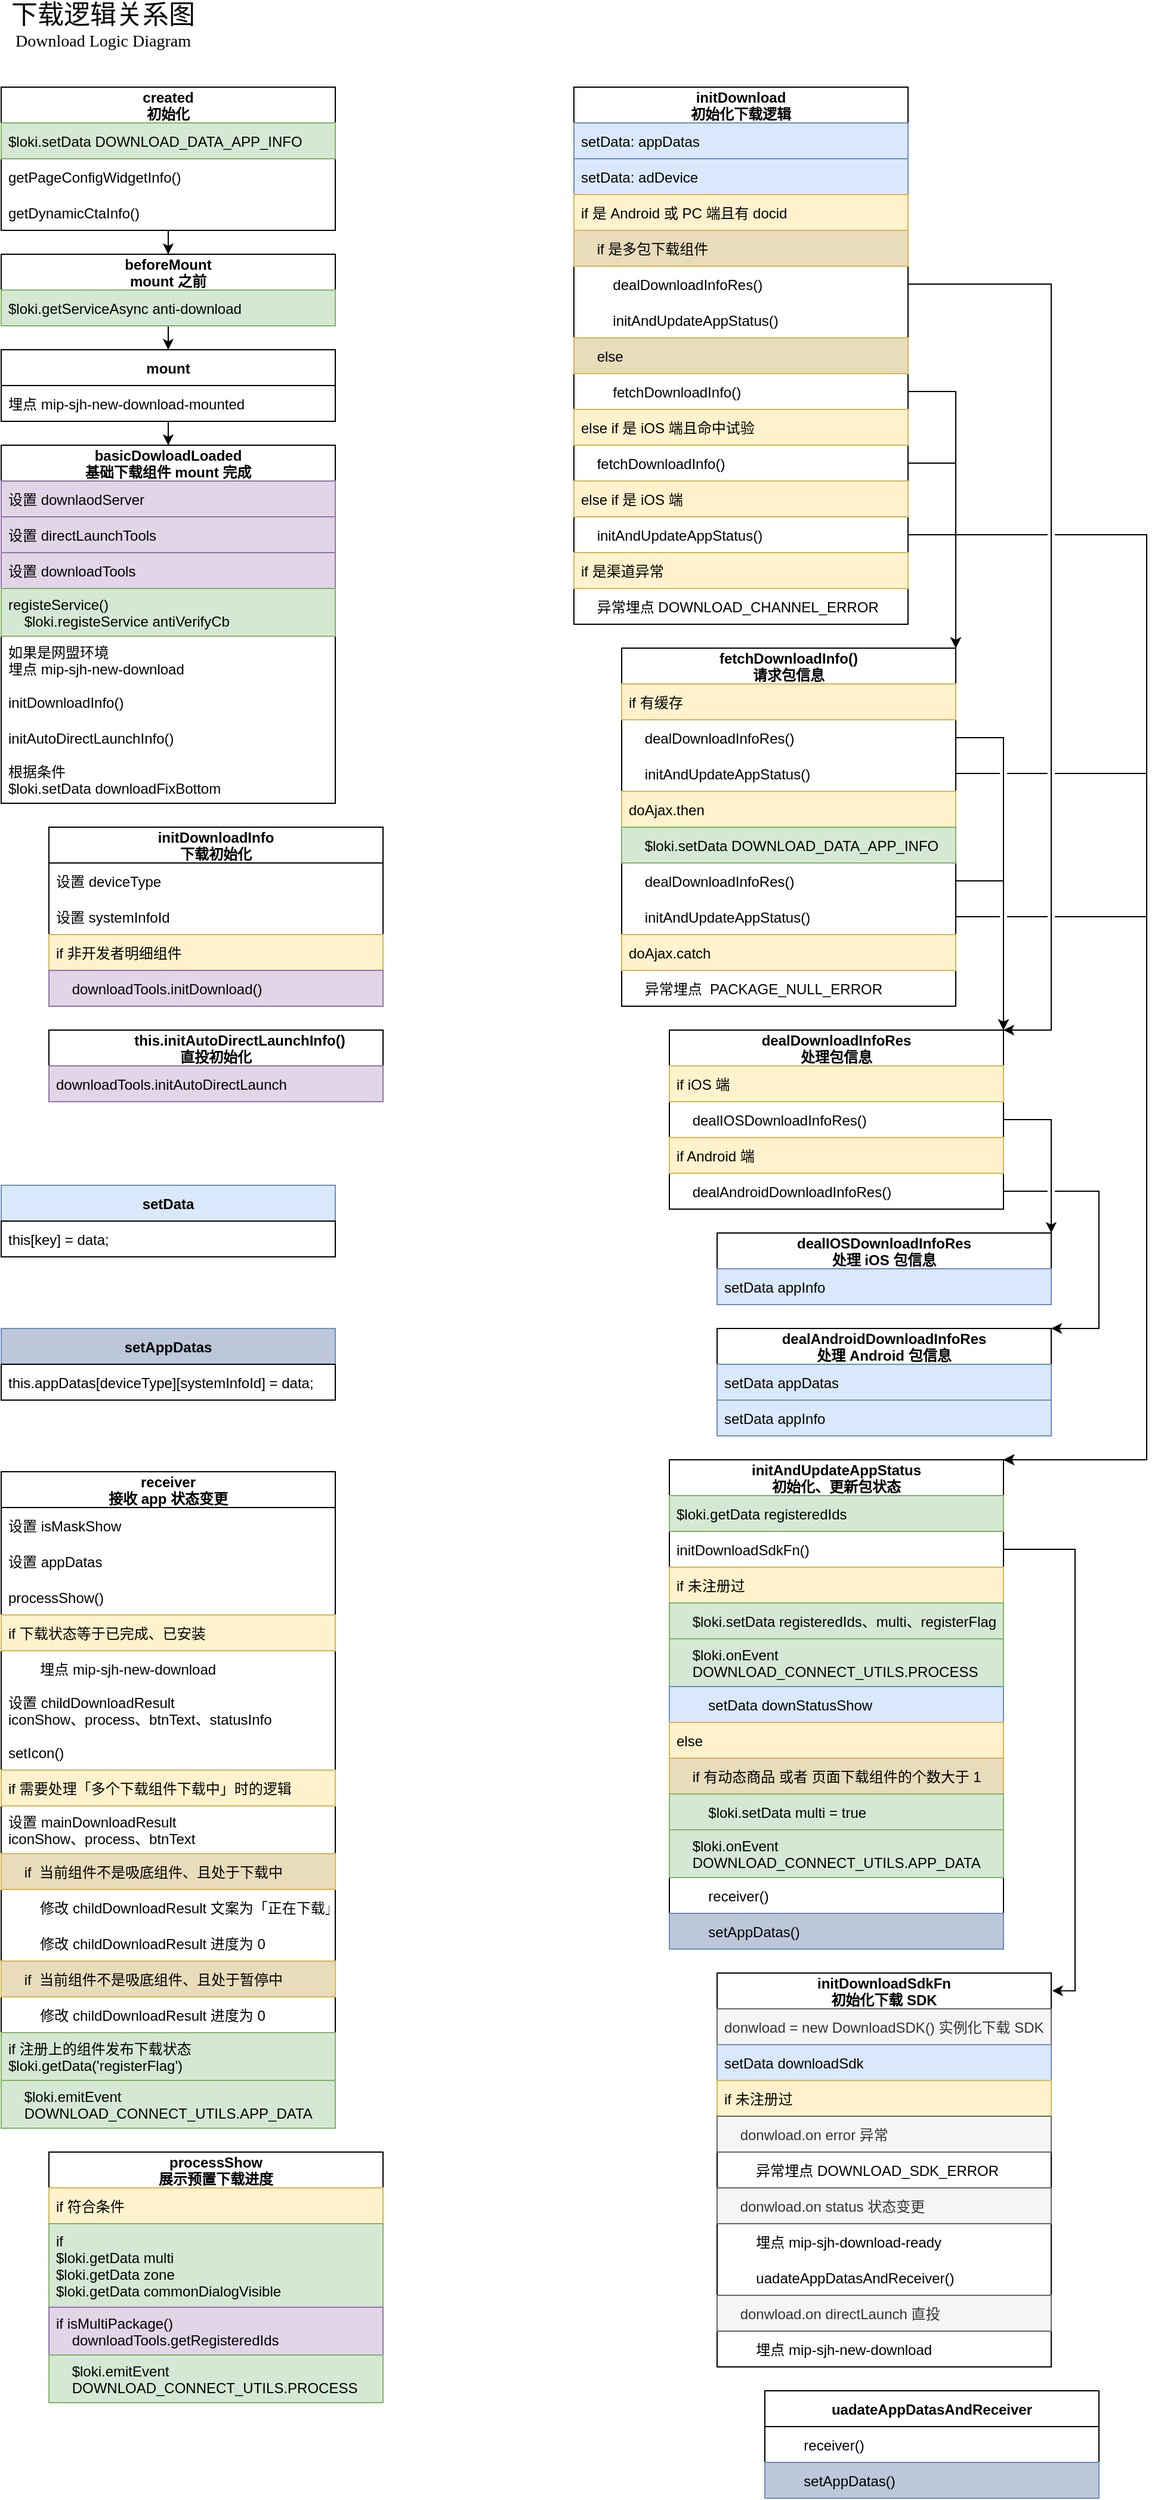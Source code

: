 <mxfile version="16.2.2" type="github">
  <diagram id="3Y0k3PHw66sQwWoMijhV" name="Page-1">
    <mxGraphModel dx="1969" dy="1147" grid="1" gridSize="10" guides="1" tooltips="1" connect="1" arrows="1" fold="1" page="1" pageScale="1" pageWidth="1654" pageHeight="2336" background="#ffffff" math="0" shadow="0">
      <root>
        <mxCell id="0" />
        <mxCell id="1" parent="0" />
        <mxCell id="_I2nfff96B0rnVyIfxpO-252" style="edgeStyle=orthogonalEdgeStyle;rounded=0;jumpStyle=gap;orthogonalLoop=1;jettySize=auto;html=1;entryX=0.5;entryY=0;entryDx=0;entryDy=0;" edge="1" parent="1" source="_I2nfff96B0rnVyIfxpO-58" target="_I2nfff96B0rnVyIfxpO-62">
          <mxGeometry relative="1" as="geometry" />
        </mxCell>
        <mxCell id="_I2nfff96B0rnVyIfxpO-58" value="created&#xa;初始化" style="swimlane;fontStyle=1;childLayout=stackLayout;horizontal=1;startSize=30;horizontalStack=0;resizeParent=1;resizeParentMax=0;resizeLast=0;collapsible=1;marginBottom=0;rounded=0;" vertex="1" parent="1">
          <mxGeometry x="80" y="80" width="280" height="120" as="geometry">
            <mxRectangle x="280" y="130" width="50" height="30" as="alternateBounds" />
          </mxGeometry>
        </mxCell>
        <mxCell id="_I2nfff96B0rnVyIfxpO-59" value="$loki.setData DOWNLOAD_DATA_APP_INFO" style="text;strokeColor=#82b366;fillColor=#d5e8d4;align=left;verticalAlign=middle;spacingLeft=4;spacingRight=4;overflow=hidden;points=[[0,0.5],[1,0.5]];portConstraint=eastwest;rotatable=0;rounded=0;" vertex="1" parent="_I2nfff96B0rnVyIfxpO-58">
          <mxGeometry y="30" width="280" height="30" as="geometry" />
        </mxCell>
        <mxCell id="_I2nfff96B0rnVyIfxpO-60" value="getPageConfigWidgetInfo()" style="text;align=left;verticalAlign=middle;spacingLeft=4;spacingRight=4;overflow=hidden;points=[[0,0.5],[1,0.5]];portConstraint=eastwest;rotatable=0;strokeColor=none;rounded=0;" vertex="1" parent="_I2nfff96B0rnVyIfxpO-58">
          <mxGeometry y="60" width="280" height="30" as="geometry" />
        </mxCell>
        <mxCell id="_I2nfff96B0rnVyIfxpO-61" value="getDynamicCtaInfo()" style="text;align=left;verticalAlign=middle;spacingLeft=4;spacingRight=4;overflow=hidden;points=[[0,0.5],[1,0.5]];portConstraint=eastwest;rotatable=0;strokeColor=none;rounded=0;" vertex="1" parent="_I2nfff96B0rnVyIfxpO-58">
          <mxGeometry y="90" width="280" height="30" as="geometry" />
        </mxCell>
        <mxCell id="_I2nfff96B0rnVyIfxpO-253" value="" style="edgeStyle=orthogonalEdgeStyle;rounded=0;jumpStyle=gap;orthogonalLoop=1;jettySize=auto;html=1;entryX=0.5;entryY=0;entryDx=0;entryDy=0;" edge="1" parent="1" source="_I2nfff96B0rnVyIfxpO-62" target="_I2nfff96B0rnVyIfxpO-67">
          <mxGeometry relative="1" as="geometry" />
        </mxCell>
        <mxCell id="_I2nfff96B0rnVyIfxpO-62" value="beforeMount&#xa;mount 之前" style="swimlane;fontStyle=1;childLayout=stackLayout;horizontal=1;startSize=30;horizontalStack=0;resizeParent=1;resizeParentMax=0;resizeLast=0;collapsible=1;marginBottom=0;rounded=0;" vertex="1" parent="1">
          <mxGeometry x="80" y="220" width="280" height="60" as="geometry">
            <mxRectangle x="280" y="130" width="50" height="30" as="alternateBounds" />
          </mxGeometry>
        </mxCell>
        <mxCell id="_I2nfff96B0rnVyIfxpO-63" value="$loki.getServiceAsync anti-download" style="text;strokeColor=#82b366;fillColor=#d5e8d4;align=left;verticalAlign=middle;spacingLeft=4;spacingRight=4;overflow=hidden;points=[[0,0.5],[1,0.5]];portConstraint=eastwest;rotatable=0;rounded=0;" vertex="1" parent="_I2nfff96B0rnVyIfxpO-62">
          <mxGeometry y="30" width="280" height="30" as="geometry" />
        </mxCell>
        <mxCell id="_I2nfff96B0rnVyIfxpO-254" value="" style="edgeStyle=orthogonalEdgeStyle;rounded=0;jumpStyle=gap;orthogonalLoop=1;jettySize=auto;html=1;entryX=0.5;entryY=0;entryDx=0;entryDy=0;" edge="1" parent="1" source="_I2nfff96B0rnVyIfxpO-67" target="_I2nfff96B0rnVyIfxpO-71">
          <mxGeometry relative="1" as="geometry" />
        </mxCell>
        <mxCell id="_I2nfff96B0rnVyIfxpO-67" value="mount" style="swimlane;fontStyle=1;childLayout=stackLayout;horizontal=1;startSize=30;horizontalStack=0;resizeParent=1;resizeParentMax=0;resizeLast=0;collapsible=1;marginBottom=0;rounded=0;" vertex="1" parent="1">
          <mxGeometry x="80" y="300" width="280" height="60" as="geometry">
            <mxRectangle x="280" y="130" width="50" height="30" as="alternateBounds" />
          </mxGeometry>
        </mxCell>
        <mxCell id="_I2nfff96B0rnVyIfxpO-68" value="埋点 mip-sjh-new-download-mounted" style="text;strokeColor=default;fillColor=none;align=left;verticalAlign=middle;spacingLeft=4;spacingRight=4;overflow=hidden;points=[[0,0.5],[1,0.5]];portConstraint=eastwest;rotatable=0;rounded=0;" vertex="1" parent="_I2nfff96B0rnVyIfxpO-67">
          <mxGeometry y="30" width="280" height="30" as="geometry" />
        </mxCell>
        <mxCell id="_I2nfff96B0rnVyIfxpO-71" value="basicDowloadLoaded&#xa;基础下载组件 mount 完成" style="swimlane;fontStyle=1;childLayout=stackLayout;horizontal=1;startSize=30;horizontalStack=0;resizeParent=1;resizeParentMax=0;resizeLast=0;collapsible=1;marginBottom=0;rounded=0;" vertex="1" parent="1">
          <mxGeometry x="80" y="380" width="280" height="300" as="geometry">
            <mxRectangle x="280" y="130" width="50" height="30" as="alternateBounds" />
          </mxGeometry>
        </mxCell>
        <mxCell id="_I2nfff96B0rnVyIfxpO-72" value="设置 downlaodServer" style="text;strokeColor=#9673a6;fillColor=#e1d5e7;align=left;verticalAlign=middle;spacingLeft=4;spacingRight=4;overflow=hidden;points=[[0,0.5],[1,0.5]];portConstraint=eastwest;rotatable=0;rounded=0;" vertex="1" parent="_I2nfff96B0rnVyIfxpO-71">
          <mxGeometry y="30" width="280" height="30" as="geometry" />
        </mxCell>
        <mxCell id="_I2nfff96B0rnVyIfxpO-73" value="设置 directLaunchTools" style="text;align=left;verticalAlign=middle;spacingLeft=4;spacingRight=4;overflow=hidden;points=[[0,0.5],[1,0.5]];portConstraint=eastwest;rotatable=0;strokeColor=#9673a6;fillColor=#e1d5e7;rounded=0;" vertex="1" parent="_I2nfff96B0rnVyIfxpO-71">
          <mxGeometry y="60" width="280" height="30" as="geometry" />
        </mxCell>
        <mxCell id="_I2nfff96B0rnVyIfxpO-74" value="设置 downloadTools" style="text;align=left;verticalAlign=middle;spacingLeft=4;spacingRight=4;overflow=hidden;points=[[0,0.5],[1,0.5]];portConstraint=eastwest;rotatable=0;strokeColor=#9673a6;fillColor=#e1d5e7;rounded=0;" vertex="1" parent="_I2nfff96B0rnVyIfxpO-71">
          <mxGeometry y="90" width="280" height="30" as="geometry" />
        </mxCell>
        <mxCell id="_I2nfff96B0rnVyIfxpO-76" value="registeService()&#xa;    $loki.registeService antiVerifyCb" style="text;align=left;verticalAlign=middle;spacingLeft=4;spacingRight=4;overflow=hidden;points=[[0,0.5],[1,0.5]];portConstraint=eastwest;rotatable=0;strokeColor=#82b366;fillColor=#d5e8d4;rounded=0;" vertex="1" parent="_I2nfff96B0rnVyIfxpO-71">
          <mxGeometry y="120" width="280" height="40" as="geometry" />
        </mxCell>
        <mxCell id="_I2nfff96B0rnVyIfxpO-77" value="如果是网盟环境&#xa;埋点 mip-sjh-new-download" style="text;align=left;verticalAlign=middle;spacingLeft=4;spacingRight=4;overflow=hidden;points=[[0,0.5],[1,0.5]];portConstraint=eastwest;rotatable=0;strokeColor=none;rounded=0;" vertex="1" parent="_I2nfff96B0rnVyIfxpO-71">
          <mxGeometry y="160" width="280" height="40" as="geometry" />
        </mxCell>
        <mxCell id="_I2nfff96B0rnVyIfxpO-78" value="initDownloadInfo()" style="text;align=left;verticalAlign=middle;spacingLeft=4;spacingRight=4;overflow=hidden;points=[[0,0.5],[1,0.5]];portConstraint=eastwest;rotatable=0;strokeColor=none;rounded=0;" vertex="1" parent="_I2nfff96B0rnVyIfxpO-71">
          <mxGeometry y="200" width="280" height="30" as="geometry" />
        </mxCell>
        <mxCell id="_I2nfff96B0rnVyIfxpO-79" value="initAutoDirectLaunchInfo()" style="text;align=left;verticalAlign=middle;spacingLeft=4;spacingRight=4;overflow=hidden;points=[[0,0.5],[1,0.5]];portConstraint=eastwest;rotatable=0;strokeColor=none;rounded=0;" vertex="1" parent="_I2nfff96B0rnVyIfxpO-71">
          <mxGeometry y="230" width="280" height="30" as="geometry" />
        </mxCell>
        <mxCell id="_I2nfff96B0rnVyIfxpO-80" value="根据条件&#xa;$loki.setData downloadFixBottom" style="text;align=left;verticalAlign=middle;spacingLeft=4;spacingRight=4;overflow=hidden;points=[[0,0.5],[1,0.5]];portConstraint=eastwest;rotatable=0;strokeColor=none;rounded=0;" vertex="1" parent="_I2nfff96B0rnVyIfxpO-71">
          <mxGeometry y="260" width="280" height="40" as="geometry" />
        </mxCell>
        <mxCell id="_I2nfff96B0rnVyIfxpO-82" value="initDownloadInfo&#xa;下载初始化" style="swimlane;fontStyle=1;childLayout=stackLayout;horizontal=1;startSize=30;horizontalStack=0;resizeParent=1;resizeParentMax=0;resizeLast=0;collapsible=1;marginBottom=0;rounded=0;" vertex="1" parent="1">
          <mxGeometry x="120" y="700" width="280" height="150" as="geometry">
            <mxRectangle x="280" y="130" width="50" height="30" as="alternateBounds" />
          </mxGeometry>
        </mxCell>
        <mxCell id="_I2nfff96B0rnVyIfxpO-83" value="设置 deviceType" style="text;strokeColor=none;fillColor=none;align=left;verticalAlign=middle;spacingLeft=4;spacingRight=4;overflow=hidden;points=[[0,0.5],[1,0.5]];portConstraint=eastwest;rotatable=0;rounded=0;" vertex="1" parent="_I2nfff96B0rnVyIfxpO-82">
          <mxGeometry y="30" width="280" height="30" as="geometry" />
        </mxCell>
        <mxCell id="_I2nfff96B0rnVyIfxpO-84" value="设置 systemInfoId" style="text;align=left;verticalAlign=middle;spacingLeft=4;spacingRight=4;overflow=hidden;points=[[0,0.5],[1,0.5]];portConstraint=eastwest;rotatable=0;strokeColor=none;rounded=0;" vertex="1" parent="_I2nfff96B0rnVyIfxpO-82">
          <mxGeometry y="60" width="280" height="30" as="geometry" />
        </mxCell>
        <mxCell id="_I2nfff96B0rnVyIfxpO-233" value="if 非开发者明细组件" style="text;align=left;verticalAlign=middle;spacingLeft=4;spacingRight=4;overflow=hidden;points=[[0,0.5],[1,0.5]];portConstraint=eastwest;rotatable=0;glass=0;rounded=0;strokeColor=#d6b656;fillColor=#fff2cc;" vertex="1" parent="_I2nfff96B0rnVyIfxpO-82">
          <mxGeometry y="90" width="280" height="30" as="geometry" />
        </mxCell>
        <mxCell id="_I2nfff96B0rnVyIfxpO-85" value="    downloadTools.initDownload()" style="text;align=left;verticalAlign=middle;spacingLeft=4;spacingRight=4;overflow=hidden;points=[[0,0.5],[1,0.5]];portConstraint=eastwest;rotatable=0;strokeColor=#9673a6;fillColor=#e1d5e7;rounded=0;" vertex="1" parent="_I2nfff96B0rnVyIfxpO-82">
          <mxGeometry y="120" width="280" height="30" as="geometry" />
        </mxCell>
        <mxCell id="_I2nfff96B0rnVyIfxpO-91" value="initDownload&#xa;初始化下载逻辑" style="swimlane;fontStyle=1;childLayout=stackLayout;horizontal=1;startSize=30;horizontalStack=0;resizeParent=1;resizeParentMax=0;resizeLast=0;collapsible=1;marginBottom=0;rounded=0;" vertex="1" parent="1">
          <mxGeometry x="560" y="80" width="280" height="450" as="geometry">
            <mxRectangle x="280" y="130" width="50" height="30" as="alternateBounds" />
          </mxGeometry>
        </mxCell>
        <mxCell id="_I2nfff96B0rnVyIfxpO-92" value="setData: appDatas" style="text;strokeColor=#6c8ebf;fillColor=#dae8fc;align=left;verticalAlign=middle;spacingLeft=4;spacingRight=4;overflow=hidden;points=[[0,0.5],[1,0.5]];portConstraint=eastwest;rotatable=0;rounded=0;" vertex="1" parent="_I2nfff96B0rnVyIfxpO-91">
          <mxGeometry y="30" width="280" height="30" as="geometry" />
        </mxCell>
        <mxCell id="_I2nfff96B0rnVyIfxpO-109" value="setData: adDevice" style="text;strokeColor=#6c8ebf;fillColor=#dae8fc;align=left;verticalAlign=middle;spacingLeft=4;spacingRight=4;overflow=hidden;points=[[0,0.5],[1,0.5]];portConstraint=eastwest;rotatable=0;rounded=0;" vertex="1" parent="_I2nfff96B0rnVyIfxpO-91">
          <mxGeometry y="60" width="280" height="30" as="geometry" />
        </mxCell>
        <mxCell id="_I2nfff96B0rnVyIfxpO-94" value="if 是 Android 或 PC 端且有 docid" style="text;align=left;verticalAlign=middle;spacingLeft=4;spacingRight=4;overflow=hidden;points=[[0,0.5],[1,0.5]];portConstraint=eastwest;rotatable=0;glass=0;rounded=0;fillColor=#fff2cc;strokeColor=#d6b656;" vertex="1" parent="_I2nfff96B0rnVyIfxpO-91">
          <mxGeometry y="90" width="280" height="30" as="geometry" />
        </mxCell>
        <mxCell id="_I2nfff96B0rnVyIfxpO-111" value="    if 是多包下载组件" style="text;align=left;verticalAlign=middle;spacingLeft=4;spacingRight=4;overflow=hidden;points=[[0,0.5],[1,0.5]];portConstraint=eastwest;rotatable=0;glass=0;rounded=0;fillColor=#E8DCBA;strokeColor=#d6b656;" vertex="1" parent="_I2nfff96B0rnVyIfxpO-91">
          <mxGeometry y="120" width="280" height="30" as="geometry" />
        </mxCell>
        <mxCell id="_I2nfff96B0rnVyIfxpO-113" value="        dealDownloadInfoRes()" style="text;align=left;verticalAlign=middle;spacingLeft=4;spacingRight=4;overflow=hidden;points=[[0,0.5],[1,0.5]];portConstraint=eastwest;rotatable=0;glass=0;rounded=0;" vertex="1" parent="_I2nfff96B0rnVyIfxpO-91">
          <mxGeometry y="150" width="280" height="30" as="geometry" />
        </mxCell>
        <mxCell id="_I2nfff96B0rnVyIfxpO-114" value="        initAndUpdateAppStatus()" style="text;align=left;verticalAlign=middle;spacingLeft=4;spacingRight=4;overflow=hidden;points=[[0,0.5],[1,0.5]];portConstraint=eastwest;rotatable=0;glass=0;rounded=0;" vertex="1" parent="_I2nfff96B0rnVyIfxpO-91">
          <mxGeometry y="180" width="280" height="30" as="geometry" />
        </mxCell>
        <mxCell id="_I2nfff96B0rnVyIfxpO-112" value="    else" style="text;align=left;verticalAlign=middle;spacingLeft=4;spacingRight=4;overflow=hidden;points=[[0,0.5],[1,0.5]];portConstraint=eastwest;rotatable=0;glass=0;rounded=0;fillColor=#E8DCBA;strokeColor=#d6b656;" vertex="1" parent="_I2nfff96B0rnVyIfxpO-91">
          <mxGeometry y="210" width="280" height="30" as="geometry" />
        </mxCell>
        <mxCell id="_I2nfff96B0rnVyIfxpO-115" value="        fetchDownloadInfo()" style="text;align=left;verticalAlign=middle;spacingLeft=4;spacingRight=4;overflow=hidden;points=[[0,0.5],[1,0.5]];portConstraint=eastwest;rotatable=0;glass=0;rounded=0;" vertex="1" parent="_I2nfff96B0rnVyIfxpO-91">
          <mxGeometry y="240" width="280" height="30" as="geometry" />
        </mxCell>
        <mxCell id="_I2nfff96B0rnVyIfxpO-116" value="else if 是 iOS 端且命中试验" style="text;align=left;verticalAlign=middle;spacingLeft=4;spacingRight=4;overflow=hidden;points=[[0,0.5],[1,0.5]];portConstraint=eastwest;rotatable=0;glass=0;rounded=0;fillColor=#fff2cc;strokeColor=#d6b656;" vertex="1" parent="_I2nfff96B0rnVyIfxpO-91">
          <mxGeometry y="270" width="280" height="30" as="geometry" />
        </mxCell>
        <mxCell id="_I2nfff96B0rnVyIfxpO-117" value="    fetchDownloadInfo()" style="text;align=left;verticalAlign=middle;spacingLeft=4;spacingRight=4;overflow=hidden;points=[[0,0.5],[1,0.5]];portConstraint=eastwest;rotatable=0;glass=0;rounded=0;" vertex="1" parent="_I2nfff96B0rnVyIfxpO-91">
          <mxGeometry y="300" width="280" height="30" as="geometry" />
        </mxCell>
        <mxCell id="_I2nfff96B0rnVyIfxpO-118" value="else if 是 iOS 端" style="text;align=left;verticalAlign=middle;spacingLeft=4;spacingRight=4;overflow=hidden;points=[[0,0.5],[1,0.5]];portConstraint=eastwest;rotatable=0;glass=0;rounded=0;fillColor=#fff2cc;strokeColor=#d6b656;" vertex="1" parent="_I2nfff96B0rnVyIfxpO-91">
          <mxGeometry y="330" width="280" height="30" as="geometry" />
        </mxCell>
        <mxCell id="_I2nfff96B0rnVyIfxpO-119" value="    initAndUpdateAppStatus()" style="text;align=left;verticalAlign=middle;spacingLeft=4;spacingRight=4;overflow=hidden;points=[[0,0.5],[1,0.5]];portConstraint=eastwest;rotatable=0;glass=0;rounded=0;" vertex="1" parent="_I2nfff96B0rnVyIfxpO-91">
          <mxGeometry y="360" width="280" height="30" as="geometry" />
        </mxCell>
        <mxCell id="_I2nfff96B0rnVyIfxpO-120" value="if 是渠道异常" style="text;align=left;verticalAlign=middle;spacingLeft=4;spacingRight=4;overflow=hidden;points=[[0,0.5],[1,0.5]];portConstraint=eastwest;rotatable=0;glass=0;rounded=0;fillColor=#fff2cc;strokeColor=#d6b656;" vertex="1" parent="_I2nfff96B0rnVyIfxpO-91">
          <mxGeometry y="390" width="280" height="30" as="geometry" />
        </mxCell>
        <mxCell id="_I2nfff96B0rnVyIfxpO-121" value="    异常埋点 DOWNLOAD_CHANNEL_ERROR" style="text;align=left;verticalAlign=middle;spacingLeft=4;spacingRight=4;overflow=hidden;points=[[0,0.5],[1,0.5]];portConstraint=eastwest;rotatable=0;glass=0;rounded=0;" vertex="1" parent="_I2nfff96B0rnVyIfxpO-91">
          <mxGeometry y="420" width="280" height="30" as="geometry" />
        </mxCell>
        <mxCell id="_I2nfff96B0rnVyIfxpO-107" value="setData" style="swimlane;fontStyle=1;childLayout=stackLayout;horizontal=1;startSize=30;horizontalStack=0;resizeParent=1;resizeParentMax=0;resizeLast=0;collapsible=1;marginBottom=0;fillColor=#dae8fc;strokeColor=#6c8ebf;rounded=0;" vertex="1" parent="1">
          <mxGeometry x="80" y="1000" width="280" height="60" as="geometry">
            <mxRectangle x="280" y="130" width="50" height="30" as="alternateBounds" />
          </mxGeometry>
        </mxCell>
        <mxCell id="_I2nfff96B0rnVyIfxpO-108" value="this[key] = data;" style="text;strokeColor=default;fillColor=none;align=left;verticalAlign=middle;spacingLeft=4;spacingRight=4;overflow=hidden;points=[[0,0.5],[1,0.5]];portConstraint=eastwest;rotatable=0;rounded=0;" vertex="1" parent="_I2nfff96B0rnVyIfxpO-107">
          <mxGeometry y="30" width="280" height="30" as="geometry" />
        </mxCell>
        <mxCell id="_I2nfff96B0rnVyIfxpO-122" value="fetchDownloadInfo()&#xa;请求包信息" style="swimlane;fontStyle=1;childLayout=stackLayout;horizontal=1;startSize=30;horizontalStack=0;resizeParent=1;resizeParentMax=0;resizeLast=0;collapsible=1;marginBottom=0;rounded=0;" vertex="1" parent="1">
          <mxGeometry x="600" y="550" width="280" height="300" as="geometry">
            <mxRectangle x="280" y="130" width="50" height="30" as="alternateBounds" />
          </mxGeometry>
        </mxCell>
        <mxCell id="_I2nfff96B0rnVyIfxpO-126" value="if 有缓存" style="text;align=left;verticalAlign=middle;spacingLeft=4;spacingRight=4;overflow=hidden;points=[[0,0.5],[1,0.5]];portConstraint=eastwest;rotatable=0;glass=0;rounded=0;fillColor=#fff2cc;strokeColor=#d6b656;" vertex="1" parent="_I2nfff96B0rnVyIfxpO-122">
          <mxGeometry y="30" width="280" height="30" as="geometry" />
        </mxCell>
        <mxCell id="_I2nfff96B0rnVyIfxpO-124" value="    dealDownloadInfoRes()" style="text;align=left;verticalAlign=middle;spacingLeft=4;spacingRight=4;overflow=hidden;points=[[0,0.5],[1,0.5]];portConstraint=eastwest;rotatable=0;rounded=0;" vertex="1" parent="_I2nfff96B0rnVyIfxpO-122">
          <mxGeometry y="60" width="280" height="30" as="geometry" />
        </mxCell>
        <mxCell id="_I2nfff96B0rnVyIfxpO-127" value="    initAndUpdateAppStatus()" style="text;align=left;verticalAlign=middle;spacingLeft=4;spacingRight=4;overflow=hidden;points=[[0,0.5],[1,0.5]];portConstraint=eastwest;rotatable=0;rounded=0;" vertex="1" parent="_I2nfff96B0rnVyIfxpO-122">
          <mxGeometry y="90" width="280" height="30" as="geometry" />
        </mxCell>
        <mxCell id="_I2nfff96B0rnVyIfxpO-128" value="doAjax.then" style="text;align=left;verticalAlign=middle;spacingLeft=4;spacingRight=4;overflow=hidden;points=[[0,0.5],[1,0.5]];portConstraint=eastwest;rotatable=0;glass=0;rounded=0;strokeColor=#d6b656;fillColor=#fff2cc;" vertex="1" parent="_I2nfff96B0rnVyIfxpO-122">
          <mxGeometry y="120" width="280" height="30" as="geometry" />
        </mxCell>
        <mxCell id="_I2nfff96B0rnVyIfxpO-129" value="    $loki.setData DOWNLOAD_DATA_APP_INFO " style="text;align=left;verticalAlign=middle;spacingLeft=4;spacingRight=4;overflow=hidden;points=[[0,0.5],[1,0.5]];portConstraint=eastwest;rotatable=0;fillColor=#d5e8d4;strokeColor=#82b366;rounded=0;" vertex="1" parent="_I2nfff96B0rnVyIfxpO-122">
          <mxGeometry y="150" width="280" height="30" as="geometry" />
        </mxCell>
        <mxCell id="_I2nfff96B0rnVyIfxpO-131" value="    dealDownloadInfoRes()" style="text;align=left;verticalAlign=middle;spacingLeft=4;spacingRight=4;overflow=hidden;points=[[0,0.5],[1,0.5]];portConstraint=eastwest;rotatable=0;rounded=0;" vertex="1" parent="_I2nfff96B0rnVyIfxpO-122">
          <mxGeometry y="180" width="280" height="30" as="geometry" />
        </mxCell>
        <mxCell id="_I2nfff96B0rnVyIfxpO-130" value="    initAndUpdateAppStatus()" style="text;align=left;verticalAlign=middle;spacingLeft=4;spacingRight=4;overflow=hidden;points=[[0,0.5],[1,0.5]];portConstraint=eastwest;rotatable=0;rounded=0;" vertex="1" parent="_I2nfff96B0rnVyIfxpO-122">
          <mxGeometry y="210" width="280" height="30" as="geometry" />
        </mxCell>
        <mxCell id="_I2nfff96B0rnVyIfxpO-133" value="doAjax.catch" style="text;align=left;verticalAlign=middle;spacingLeft=4;spacingRight=4;overflow=hidden;points=[[0,0.5],[1,0.5]];portConstraint=eastwest;rotatable=0;glass=0;rounded=0;strokeColor=#d6b656;fillColor=#fff2cc;" vertex="1" parent="_I2nfff96B0rnVyIfxpO-122">
          <mxGeometry y="240" width="280" height="30" as="geometry" />
        </mxCell>
        <mxCell id="_I2nfff96B0rnVyIfxpO-134" value="    异常埋点  PACKAGE_NULL_ERROR" style="text;align=left;verticalAlign=middle;spacingLeft=4;spacingRight=4;overflow=hidden;points=[[0,0.5],[1,0.5]];portConstraint=eastwest;rotatable=0;rounded=0;" vertex="1" parent="_I2nfff96B0rnVyIfxpO-122">
          <mxGeometry y="270" width="280" height="30" as="geometry" />
        </mxCell>
        <mxCell id="_I2nfff96B0rnVyIfxpO-135" value="dealDownloadInfoRes&#xa;处理包信息" style="swimlane;fontStyle=1;childLayout=stackLayout;horizontal=1;startSize=30;horizontalStack=0;resizeParent=1;resizeParentMax=0;resizeLast=0;collapsible=1;marginBottom=0;rounded=0;" vertex="1" parent="1">
          <mxGeometry x="640" y="870" width="280" height="150" as="geometry">
            <mxRectangle x="600" y="1190" width="50" height="30" as="alternateBounds" />
          </mxGeometry>
        </mxCell>
        <mxCell id="_I2nfff96B0rnVyIfxpO-136" value="if iOS 端" style="text;align=left;verticalAlign=middle;spacingLeft=4;spacingRight=4;overflow=hidden;points=[[0,0.5],[1,0.5]];portConstraint=eastwest;rotatable=0;glass=0;rounded=0;fillColor=#fff2cc;strokeColor=#d6b656;" vertex="1" parent="_I2nfff96B0rnVyIfxpO-135">
          <mxGeometry y="30" width="280" height="30" as="geometry" />
        </mxCell>
        <mxCell id="_I2nfff96B0rnVyIfxpO-137" value="    dealIOSDownloadInfoRes()" style="text;align=left;verticalAlign=middle;spacingLeft=4;spacingRight=4;overflow=hidden;points=[[0,0.5],[1,0.5]];portConstraint=eastwest;rotatable=0;rounded=0;" vertex="1" parent="_I2nfff96B0rnVyIfxpO-135">
          <mxGeometry y="60" width="280" height="30" as="geometry" />
        </mxCell>
        <mxCell id="_I2nfff96B0rnVyIfxpO-139" value="if Android 端" style="text;align=left;verticalAlign=middle;spacingLeft=4;spacingRight=4;overflow=hidden;points=[[0,0.5],[1,0.5]];portConstraint=eastwest;rotatable=0;glass=0;rounded=0;strokeColor=#d6b656;fillColor=#fff2cc;" vertex="1" parent="_I2nfff96B0rnVyIfxpO-135">
          <mxGeometry y="90" width="280" height="30" as="geometry" />
        </mxCell>
        <mxCell id="_I2nfff96B0rnVyIfxpO-141" value="    dealAndroidDownloadInfoRes()" style="text;align=left;verticalAlign=middle;spacingLeft=4;spacingRight=4;overflow=hidden;points=[[0,0.5],[1,0.5]];portConstraint=eastwest;rotatable=0;rounded=0;" vertex="1" parent="_I2nfff96B0rnVyIfxpO-135">
          <mxGeometry y="120" width="280" height="30" as="geometry" />
        </mxCell>
        <mxCell id="_I2nfff96B0rnVyIfxpO-145" value="dealIOSDownloadInfoRes&#xa;处理 iOS 包信息" style="swimlane;fontStyle=1;childLayout=stackLayout;horizontal=1;startSize=30;horizontalStack=0;resizeParent=1;resizeParentMax=0;resizeLast=0;collapsible=1;marginBottom=0;rounded=0;" vertex="1" parent="1">
          <mxGeometry x="680" y="1040" width="280" height="60" as="geometry">
            <mxRectangle x="280" y="130" width="50" height="30" as="alternateBounds" />
          </mxGeometry>
        </mxCell>
        <mxCell id="_I2nfff96B0rnVyIfxpO-147" value="setData appInfo" style="text;align=left;verticalAlign=middle;spacingLeft=4;spacingRight=4;overflow=hidden;points=[[0,0.5],[1,0.5]];portConstraint=eastwest;rotatable=0;fillColor=#dae8fc;strokeColor=#6c8ebf;rounded=0;" vertex="1" parent="_I2nfff96B0rnVyIfxpO-145">
          <mxGeometry y="30" width="280" height="30" as="geometry" />
        </mxCell>
        <mxCell id="_I2nfff96B0rnVyIfxpO-150" value="dealAndroidDownloadInfoRes&#xa;处理 Android 包信息" style="swimlane;fontStyle=1;childLayout=stackLayout;horizontal=1;startSize=30;horizontalStack=0;resizeParent=1;resizeParentMax=0;resizeLast=0;collapsible=1;marginBottom=0;rounded=0;" vertex="1" parent="1">
          <mxGeometry x="680" y="1120" width="280" height="90" as="geometry">
            <mxRectangle x="280" y="130" width="50" height="30" as="alternateBounds" />
          </mxGeometry>
        </mxCell>
        <mxCell id="_I2nfff96B0rnVyIfxpO-152" value="setData appDatas" style="text;align=left;verticalAlign=middle;spacingLeft=4;spacingRight=4;overflow=hidden;points=[[0,0.5],[1,0.5]];portConstraint=eastwest;rotatable=0;fillColor=#dae8fc;strokeColor=#6c8ebf;rounded=0;" vertex="1" parent="_I2nfff96B0rnVyIfxpO-150">
          <mxGeometry y="30" width="280" height="30" as="geometry" />
        </mxCell>
        <mxCell id="_I2nfff96B0rnVyIfxpO-151" value="setData appInfo" style="text;align=left;verticalAlign=middle;spacingLeft=4;spacingRight=4;overflow=hidden;points=[[0,0.5],[1,0.5]];portConstraint=eastwest;rotatable=0;fillColor=#dae8fc;strokeColor=#6c8ebf;rounded=0;" vertex="1" parent="_I2nfff96B0rnVyIfxpO-150">
          <mxGeometry y="60" width="280" height="30" as="geometry" />
        </mxCell>
        <mxCell id="_I2nfff96B0rnVyIfxpO-153" value="initAndUpdateAppStatus&#xa;初始化、更新包状态" style="swimlane;fontStyle=1;childLayout=stackLayout;horizontal=1;startSize=30;horizontalStack=0;resizeParent=1;resizeParentMax=0;resizeLast=0;collapsible=1;marginBottom=0;rounded=0;" vertex="1" parent="1">
          <mxGeometry x="640" y="1230" width="280" height="410" as="geometry">
            <mxRectangle x="280" y="130" width="50" height="30" as="alternateBounds" />
          </mxGeometry>
        </mxCell>
        <mxCell id="_I2nfff96B0rnVyIfxpO-154" value="$loki.getData registeredIds" style="text;align=left;verticalAlign=middle;spacingLeft=4;spacingRight=4;overflow=hidden;points=[[0,0.5],[1,0.5]];portConstraint=eastwest;rotatable=0;glass=0;rounded=0;fillColor=#d5e8d4;strokeColor=#82b366;" vertex="1" parent="_I2nfff96B0rnVyIfxpO-153">
          <mxGeometry y="30" width="280" height="30" as="geometry" />
        </mxCell>
        <mxCell id="_I2nfff96B0rnVyIfxpO-155" value="initDownloadSdkFn()" style="text;align=left;verticalAlign=middle;spacingLeft=4;spacingRight=4;overflow=hidden;points=[[0,0.5],[1,0.5]];portConstraint=eastwest;rotatable=0;rounded=0;" vertex="1" parent="_I2nfff96B0rnVyIfxpO-153">
          <mxGeometry y="60" width="280" height="30" as="geometry" />
        </mxCell>
        <mxCell id="_I2nfff96B0rnVyIfxpO-156" value="if 未注册过" style="text;align=left;verticalAlign=middle;spacingLeft=4;spacingRight=4;overflow=hidden;points=[[0,0.5],[1,0.5]];portConstraint=eastwest;rotatable=0;glass=0;rounded=0;strokeColor=#d6b656;fillColor=#fff2cc;" vertex="1" parent="_I2nfff96B0rnVyIfxpO-153">
          <mxGeometry y="90" width="280" height="30" as="geometry" />
        </mxCell>
        <mxCell id="_I2nfff96B0rnVyIfxpO-157" value="    $loki.setData registeredIds、multi、registerFlag" style="text;align=left;verticalAlign=middle;spacingLeft=4;spacingRight=4;overflow=hidden;points=[[0,0.5],[1,0.5]];portConstraint=eastwest;rotatable=0;fillColor=#d5e8d4;strokeColor=#82b366;rounded=0;" vertex="1" parent="_I2nfff96B0rnVyIfxpO-153">
          <mxGeometry y="120" width="280" height="30" as="geometry" />
        </mxCell>
        <mxCell id="_I2nfff96B0rnVyIfxpO-158" value="    $loki.onEvent  &#xa;    DOWNLOAD_CONNECT_UTILS.PROCESS" style="text;align=left;verticalAlign=middle;spacingLeft=4;spacingRight=4;overflow=hidden;points=[[0,0.5],[1,0.5]];portConstraint=eastwest;rotatable=0;fillColor=#d5e8d4;strokeColor=#82b366;rounded=0;" vertex="1" parent="_I2nfff96B0rnVyIfxpO-153">
          <mxGeometry y="150" width="280" height="40" as="geometry" />
        </mxCell>
        <mxCell id="_I2nfff96B0rnVyIfxpO-159" value="        setData downStatusShow " style="text;align=left;verticalAlign=middle;spacingLeft=4;spacingRight=4;overflow=hidden;points=[[0,0.5],[1,0.5]];portConstraint=eastwest;rotatable=0;fillColor=#dae8fc;strokeColor=#6c8ebf;rounded=0;" vertex="1" parent="_I2nfff96B0rnVyIfxpO-153">
          <mxGeometry y="190" width="280" height="30" as="geometry" />
        </mxCell>
        <mxCell id="_I2nfff96B0rnVyIfxpO-161" value="else" style="text;align=left;verticalAlign=middle;spacingLeft=4;spacingRight=4;overflow=hidden;points=[[0,0.5],[1,0.5]];portConstraint=eastwest;rotatable=0;glass=0;rounded=0;strokeColor=#d6b656;fillColor=#fff2cc;" vertex="1" parent="_I2nfff96B0rnVyIfxpO-153">
          <mxGeometry y="220" width="280" height="30" as="geometry" />
        </mxCell>
        <mxCell id="_I2nfff96B0rnVyIfxpO-162" value="    if 有动态商品 或者 页面下载组件的个数大于 1" style="text;align=left;verticalAlign=middle;spacingLeft=4;spacingRight=4;overflow=hidden;points=[[0,0.5],[1,0.5]];portConstraint=eastwest;rotatable=0;glass=0;rounded=0;fillColor=#E8DCBA;strokeColor=#d6b656;" vertex="1" parent="_I2nfff96B0rnVyIfxpO-153">
          <mxGeometry y="250" width="280" height="30" as="geometry" />
        </mxCell>
        <mxCell id="_I2nfff96B0rnVyIfxpO-163" value="        $loki.setData multi = true" style="text;align=left;verticalAlign=middle;spacingLeft=4;spacingRight=4;overflow=hidden;points=[[0,0.5],[1,0.5]];portConstraint=eastwest;rotatable=0;fillColor=#d5e8d4;strokeColor=#82b366;rounded=0;" vertex="1" parent="_I2nfff96B0rnVyIfxpO-153">
          <mxGeometry y="280" width="280" height="30" as="geometry" />
        </mxCell>
        <mxCell id="_I2nfff96B0rnVyIfxpO-164" value="    $loki.onEvent  &#xa;    DOWNLOAD_CONNECT_UTILS.APP_DATA" style="text;align=left;verticalAlign=middle;spacingLeft=4;spacingRight=4;overflow=hidden;points=[[0,0.5],[1,0.5]];portConstraint=eastwest;rotatable=0;fillColor=#d5e8d4;strokeColor=#82b366;rounded=0;" vertex="1" parent="_I2nfff96B0rnVyIfxpO-153">
          <mxGeometry y="310" width="280" height="40" as="geometry" />
        </mxCell>
        <mxCell id="_I2nfff96B0rnVyIfxpO-166" value="        receiver()" style="text;align=left;verticalAlign=middle;spacingLeft=4;spacingRight=4;overflow=hidden;points=[[0,0.5],[1,0.5]];portConstraint=eastwest;rotatable=0;rounded=0;" vertex="1" parent="_I2nfff96B0rnVyIfxpO-153">
          <mxGeometry y="350" width="280" height="30" as="geometry" />
        </mxCell>
        <mxCell id="_I2nfff96B0rnVyIfxpO-167" value="        setAppDatas()" style="text;align=left;verticalAlign=middle;spacingLeft=4;spacingRight=4;overflow=hidden;points=[[0,0.5],[1,0.5]];portConstraint=eastwest;rotatable=0;fillColor=#BCC8D9;strokeColor=#6c8ebf;rounded=0;" vertex="1" parent="_I2nfff96B0rnVyIfxpO-153">
          <mxGeometry y="380" width="280" height="30" as="geometry" />
        </mxCell>
        <mxCell id="_I2nfff96B0rnVyIfxpO-168" value="setAppDatas" style="swimlane;fontStyle=1;childLayout=stackLayout;horizontal=1;startSize=30;horizontalStack=0;resizeParent=1;resizeParentMax=0;resizeLast=0;collapsible=1;marginBottom=0;fillColor=#BCC8D9;strokeColor=#6c8ebf;rounded=0;" vertex="1" parent="1">
          <mxGeometry x="80" y="1120" width="280" height="60" as="geometry">
            <mxRectangle x="280" y="130" width="50" height="30" as="alternateBounds" />
          </mxGeometry>
        </mxCell>
        <mxCell id="_I2nfff96B0rnVyIfxpO-169" value="this.appDatas[deviceType][systemInfoId] = data;" style="text;strokeColor=default;fillColor=none;align=left;verticalAlign=middle;spacingLeft=4;spacingRight=4;overflow=hidden;points=[[0,0.5],[1,0.5]];portConstraint=eastwest;rotatable=0;rounded=0;" vertex="1" parent="_I2nfff96B0rnVyIfxpO-168">
          <mxGeometry y="30" width="280" height="30" as="geometry" />
        </mxCell>
        <mxCell id="_I2nfff96B0rnVyIfxpO-170" value="initDownloadSdkFn&#xa;初始化下载 SDK" style="swimlane;fontStyle=1;childLayout=stackLayout;horizontal=1;startSize=30;horizontalStack=0;resizeParent=1;resizeParentMax=0;resizeLast=0;collapsible=1;marginBottom=0;rounded=0;" vertex="1" parent="1">
          <mxGeometry x="680" y="1660" width="280" height="330" as="geometry">
            <mxRectangle x="280" y="130" width="50" height="30" as="alternateBounds" />
          </mxGeometry>
        </mxCell>
        <mxCell id="_I2nfff96B0rnVyIfxpO-171" value="donwload = new DownloadSDK() 实例化下载 SDK" style="text;align=left;verticalAlign=middle;spacingLeft=4;spacingRight=4;overflow=hidden;points=[[0,0.5],[1,0.5]];portConstraint=eastwest;rotatable=0;glass=0;rounded=0;fillColor=#f5f5f5;fontColor=#333333;strokeColor=#666666;" vertex="1" parent="_I2nfff96B0rnVyIfxpO-170">
          <mxGeometry y="30" width="280" height="30" as="geometry" />
        </mxCell>
        <mxCell id="_I2nfff96B0rnVyIfxpO-176" value="setData downloadSdk " style="text;align=left;verticalAlign=middle;spacingLeft=4;spacingRight=4;overflow=hidden;points=[[0,0.5],[1,0.5]];portConstraint=eastwest;rotatable=0;fillColor=#dae8fc;strokeColor=#6c8ebf;rounded=0;" vertex="1" parent="_I2nfff96B0rnVyIfxpO-170">
          <mxGeometry y="60" width="280" height="30" as="geometry" />
        </mxCell>
        <mxCell id="_I2nfff96B0rnVyIfxpO-173" value="if 未注册过" style="text;align=left;verticalAlign=middle;spacingLeft=4;spacingRight=4;overflow=hidden;points=[[0,0.5],[1,0.5]];portConstraint=eastwest;rotatable=0;glass=0;rounded=0;strokeColor=#d6b656;fillColor=#fff2cc;" vertex="1" parent="_I2nfff96B0rnVyIfxpO-170">
          <mxGeometry y="90" width="280" height="30" as="geometry" />
        </mxCell>
        <mxCell id="_I2nfff96B0rnVyIfxpO-174" value="    donwload.on error 异常" style="text;align=left;verticalAlign=middle;spacingLeft=4;spacingRight=4;overflow=hidden;points=[[0,0.5],[1,0.5]];portConstraint=eastwest;rotatable=0;strokeColor=#666666;fillColor=#f5f5f5;fontColor=#333333;rounded=0;" vertex="1" parent="_I2nfff96B0rnVyIfxpO-170">
          <mxGeometry y="120" width="280" height="30" as="geometry" />
        </mxCell>
        <mxCell id="_I2nfff96B0rnVyIfxpO-183" value="        异常埋点 DOWNLOAD_SDK_ERROR" style="text;align=left;verticalAlign=middle;spacingLeft=4;spacingRight=4;overflow=hidden;points=[[0,0.5],[1,0.5]];portConstraint=eastwest;rotatable=0;rounded=0;" vertex="1" parent="_I2nfff96B0rnVyIfxpO-170">
          <mxGeometry y="150" width="280" height="30" as="geometry" />
        </mxCell>
        <mxCell id="_I2nfff96B0rnVyIfxpO-184" value="    donwload.on status 状态变更" style="text;align=left;verticalAlign=middle;spacingLeft=4;spacingRight=4;overflow=hidden;points=[[0,0.5],[1,0.5]];portConstraint=eastwest;rotatable=0;fillColor=#f5f5f5;strokeColor=#666666;fontColor=#333333;rounded=0;" vertex="1" parent="_I2nfff96B0rnVyIfxpO-170">
          <mxGeometry y="180" width="280" height="30" as="geometry" />
        </mxCell>
        <mxCell id="_I2nfff96B0rnVyIfxpO-186" value="        埋点 mip-sjh-download-ready" style="text;align=left;verticalAlign=middle;spacingLeft=4;spacingRight=4;overflow=hidden;points=[[0,0.5],[1,0.5]];portConstraint=eastwest;rotatable=0;rounded=0;" vertex="1" parent="_I2nfff96B0rnVyIfxpO-170">
          <mxGeometry y="210" width="280" height="30" as="geometry" />
        </mxCell>
        <mxCell id="_I2nfff96B0rnVyIfxpO-187" value="        uadateAppDatasAndReceiver()" style="text;align=left;verticalAlign=middle;spacingLeft=4;spacingRight=4;overflow=hidden;points=[[0,0.5],[1,0.5]];portConstraint=eastwest;rotatable=0;rounded=0;" vertex="1" parent="_I2nfff96B0rnVyIfxpO-170">
          <mxGeometry y="240" width="280" height="30" as="geometry" />
        </mxCell>
        <mxCell id="_I2nfff96B0rnVyIfxpO-188" value="    donwload.on directLaunch 直投" style="text;align=left;verticalAlign=middle;spacingLeft=4;spacingRight=4;overflow=hidden;points=[[0,0.5],[1,0.5]];portConstraint=eastwest;rotatable=0;strokeColor=#666666;fillColor=#f5f5f5;fontColor=#333333;rounded=0;" vertex="1" parent="_I2nfff96B0rnVyIfxpO-170">
          <mxGeometry y="270" width="280" height="30" as="geometry" />
        </mxCell>
        <mxCell id="_I2nfff96B0rnVyIfxpO-189" value="        埋点 mip-sjh-new-download" style="text;align=left;verticalAlign=middle;spacingLeft=4;spacingRight=4;overflow=hidden;points=[[0,0.5],[1,0.5]];portConstraint=eastwest;rotatable=0;rounded=0;" vertex="1" parent="_I2nfff96B0rnVyIfxpO-170">
          <mxGeometry y="300" width="280" height="30" as="geometry" />
        </mxCell>
        <mxCell id="_I2nfff96B0rnVyIfxpO-190" value="uadateAppDatasAndReceiver" style="swimlane;fontStyle=1;childLayout=stackLayout;horizontal=1;startSize=30;horizontalStack=0;resizeParent=1;resizeParentMax=0;resizeLast=0;collapsible=1;marginBottom=0;rounded=0;" vertex="1" parent="1">
          <mxGeometry x="720" y="2010" width="280" height="90" as="geometry">
            <mxRectangle x="280" y="130" width="50" height="30" as="alternateBounds" />
          </mxGeometry>
        </mxCell>
        <mxCell id="_I2nfff96B0rnVyIfxpO-192" value="        receiver()" style="text;align=left;verticalAlign=middle;spacingLeft=4;spacingRight=4;overflow=hidden;points=[[0,0.5],[1,0.5]];portConstraint=eastwest;rotatable=0;rounded=0;" vertex="1" parent="_I2nfff96B0rnVyIfxpO-190">
          <mxGeometry y="30" width="280" height="30" as="geometry" />
        </mxCell>
        <mxCell id="_I2nfff96B0rnVyIfxpO-193" value="        setAppDatas()" style="text;align=left;verticalAlign=middle;spacingLeft=4;spacingRight=4;overflow=hidden;points=[[0,0.5],[1,0.5]];portConstraint=eastwest;rotatable=0;fillColor=#BCC8D9;strokeColor=#6c8ebf;rounded=0;" vertex="1" parent="_I2nfff96B0rnVyIfxpO-190">
          <mxGeometry y="60" width="280" height="30" as="geometry" />
        </mxCell>
        <mxCell id="_I2nfff96B0rnVyIfxpO-194" value="receiver&#xa;接收 app 状态变更" style="swimlane;fontStyle=1;childLayout=stackLayout;horizontal=1;startSize=30;horizontalStack=0;resizeParent=1;resizeParentMax=0;resizeLast=0;collapsible=1;marginBottom=0;rounded=0;" vertex="1" parent="1">
          <mxGeometry x="80" y="1240" width="280" height="550" as="geometry">
            <mxRectangle x="280" y="130" width="50" height="30" as="alternateBounds" />
          </mxGeometry>
        </mxCell>
        <mxCell id="_I2nfff96B0rnVyIfxpO-209" value="设置 isMaskShow" style="text;strokeColor=none;fillColor=none;align=left;verticalAlign=middle;spacingLeft=4;spacingRight=4;overflow=hidden;points=[[0,0.5],[1,0.5]];portConstraint=eastwest;rotatable=0;rounded=0;" vertex="1" parent="_I2nfff96B0rnVyIfxpO-194">
          <mxGeometry y="30" width="280" height="30" as="geometry" />
        </mxCell>
        <mxCell id="_I2nfff96B0rnVyIfxpO-195" value="设置 appDatas" style="text;align=left;verticalAlign=middle;spacingLeft=4;spacingRight=4;overflow=hidden;points=[[0,0.5],[1,0.5]];portConstraint=eastwest;rotatable=0;rounded=0;" vertex="1" parent="_I2nfff96B0rnVyIfxpO-194">
          <mxGeometry y="60" width="280" height="30" as="geometry" />
        </mxCell>
        <mxCell id="_I2nfff96B0rnVyIfxpO-196" value="processShow()" style="text;align=left;verticalAlign=middle;spacingLeft=4;spacingRight=4;overflow=hidden;points=[[0,0.5],[1,0.5]];portConstraint=eastwest;rotatable=0;rounded=0;" vertex="1" parent="_I2nfff96B0rnVyIfxpO-194">
          <mxGeometry y="90" width="280" height="30" as="geometry" />
        </mxCell>
        <mxCell id="_I2nfff96B0rnVyIfxpO-197" value="if 下载状态等于已完成、已安装" style="text;align=left;verticalAlign=middle;spacingLeft=4;spacingRight=4;overflow=hidden;points=[[0,0.5],[1,0.5]];portConstraint=eastwest;rotatable=0;glass=0;rounded=0;fillColor=#fff2cc;strokeColor=#d6b656;" vertex="1" parent="_I2nfff96B0rnVyIfxpO-194">
          <mxGeometry y="120" width="280" height="30" as="geometry" />
        </mxCell>
        <mxCell id="_I2nfff96B0rnVyIfxpO-210" value="        埋点 mip-sjh-new-download" style="text;align=left;verticalAlign=middle;spacingLeft=4;spacingRight=4;overflow=hidden;points=[[0,0.5],[1,0.5]];portConstraint=eastwest;rotatable=0;rounded=0;" vertex="1" parent="_I2nfff96B0rnVyIfxpO-194">
          <mxGeometry y="150" width="280" height="30" as="geometry" />
        </mxCell>
        <mxCell id="_I2nfff96B0rnVyIfxpO-202" value="设置 childDownloadResult&#xa;iconShow、process、btnText、statusInfo" style="text;align=left;verticalAlign=middle;spacingLeft=4;spacingRight=4;overflow=hidden;points=[[0,0.5],[1,0.5]];portConstraint=eastwest;rotatable=0;glass=0;rounded=0;" vertex="1" parent="_I2nfff96B0rnVyIfxpO-194">
          <mxGeometry y="180" width="280" height="40" as="geometry" />
        </mxCell>
        <mxCell id="_I2nfff96B0rnVyIfxpO-211" value="setIcon()" style="text;align=left;verticalAlign=middle;spacingLeft=4;spacingRight=4;overflow=hidden;points=[[0,0.5],[1,0.5]];portConstraint=eastwest;rotatable=0;rounded=0;" vertex="1" parent="_I2nfff96B0rnVyIfxpO-194">
          <mxGeometry y="220" width="280" height="30" as="geometry" />
        </mxCell>
        <mxCell id="_I2nfff96B0rnVyIfxpO-203" value="if 需要处理「多个下载组件下载中」时的逻辑" style="text;align=left;verticalAlign=middle;spacingLeft=4;spacingRight=4;overflow=hidden;points=[[0,0.5],[1,0.5]];portConstraint=eastwest;rotatable=0;glass=0;rounded=0;fillColor=#fff2cc;strokeColor=#d6b656;" vertex="1" parent="_I2nfff96B0rnVyIfxpO-194">
          <mxGeometry y="250" width="280" height="30" as="geometry" />
        </mxCell>
        <mxCell id="_I2nfff96B0rnVyIfxpO-212" value="设置 mainDownloadResult&#xa;iconShow、process、btnText" style="text;align=left;verticalAlign=middle;spacingLeft=4;spacingRight=4;overflow=hidden;points=[[0,0.5],[1,0.5]];portConstraint=eastwest;rotatable=0;glass=0;rounded=0;" vertex="1" parent="_I2nfff96B0rnVyIfxpO-194">
          <mxGeometry y="280" width="280" height="40" as="geometry" />
        </mxCell>
        <mxCell id="_I2nfff96B0rnVyIfxpO-213" value="    if  当前组件不是吸底组件、且处于下载中" style="text;align=left;verticalAlign=middle;spacingLeft=4;spacingRight=4;overflow=hidden;points=[[0,0.5],[1,0.5]];portConstraint=eastwest;rotatable=0;glass=0;rounded=0;fillColor=#E8DCBA;strokeColor=#d6b656;" vertex="1" parent="_I2nfff96B0rnVyIfxpO-194">
          <mxGeometry y="320" width="280" height="30" as="geometry" />
        </mxCell>
        <mxCell id="_I2nfff96B0rnVyIfxpO-214" value="        修改 childDownloadResult 文案为「正在下载」" style="text;align=left;verticalAlign=middle;spacingLeft=4;spacingRight=4;overflow=hidden;points=[[0,0.5],[1,0.5]];portConstraint=eastwest;rotatable=0;glass=0;rounded=0;" vertex="1" parent="_I2nfff96B0rnVyIfxpO-194">
          <mxGeometry y="350" width="280" height="30" as="geometry" />
        </mxCell>
        <mxCell id="_I2nfff96B0rnVyIfxpO-215" value="        修改 childDownloadResult 进度为 0" style="text;align=left;verticalAlign=middle;spacingLeft=4;spacingRight=4;overflow=hidden;points=[[0,0.5],[1,0.5]];portConstraint=eastwest;rotatable=0;glass=0;rounded=0;" vertex="1" parent="_I2nfff96B0rnVyIfxpO-194">
          <mxGeometry y="380" width="280" height="30" as="geometry" />
        </mxCell>
        <mxCell id="_I2nfff96B0rnVyIfxpO-216" value="    if  当前组件不是吸底组件、且处于暂停中" style="text;align=left;verticalAlign=middle;spacingLeft=4;spacingRight=4;overflow=hidden;points=[[0,0.5],[1,0.5]];portConstraint=eastwest;rotatable=0;glass=0;rounded=0;fillColor=#E8DCBA;strokeColor=#d6b656;" vertex="1" parent="_I2nfff96B0rnVyIfxpO-194">
          <mxGeometry y="410" width="280" height="30" as="geometry" />
        </mxCell>
        <mxCell id="_I2nfff96B0rnVyIfxpO-217" value="        修改 childDownloadResult 进度为 0" style="text;align=left;verticalAlign=middle;spacingLeft=4;spacingRight=4;overflow=hidden;points=[[0,0.5],[1,0.5]];portConstraint=eastwest;rotatable=0;glass=0;rounded=0;" vertex="1" parent="_I2nfff96B0rnVyIfxpO-194">
          <mxGeometry y="440" width="280" height="30" as="geometry" />
        </mxCell>
        <mxCell id="_I2nfff96B0rnVyIfxpO-205" value="if 注册上的组件发布下载状态&#xa;$loki.getData(&#39;registerFlag&#39;)" style="text;align=left;verticalAlign=middle;spacingLeft=4;spacingRight=4;overflow=hidden;points=[[0,0.5],[1,0.5]];portConstraint=eastwest;rotatable=0;glass=0;rounded=0;fillColor=#d5e8d4;strokeColor=#82b366;" vertex="1" parent="_I2nfff96B0rnVyIfxpO-194">
          <mxGeometry y="470" width="280" height="40" as="geometry" />
        </mxCell>
        <mxCell id="_I2nfff96B0rnVyIfxpO-206" value="    $loki.emitEvent&#xa;    DOWNLOAD_CONNECT_UTILS.APP_DATA" style="text;align=left;verticalAlign=middle;spacingLeft=4;spacingRight=4;overflow=hidden;points=[[0,0.5],[1,0.5]];portConstraint=eastwest;rotatable=0;glass=0;rounded=0;fillColor=#d5e8d4;strokeColor=#82b366;" vertex="1" parent="_I2nfff96B0rnVyIfxpO-194">
          <mxGeometry y="510" width="280" height="40" as="geometry" />
        </mxCell>
        <mxCell id="_I2nfff96B0rnVyIfxpO-218" value="processShow&#xa;展示预置下载进度" style="swimlane;fontStyle=1;childLayout=stackLayout;horizontal=1;startSize=30;horizontalStack=0;resizeParent=1;resizeParentMax=0;resizeLast=0;collapsible=1;marginBottom=0;rounded=0;" vertex="1" parent="1">
          <mxGeometry x="120" y="1810" width="280" height="210" as="geometry">
            <mxRectangle x="280" y="130" width="50" height="30" as="alternateBounds" />
          </mxGeometry>
        </mxCell>
        <mxCell id="_I2nfff96B0rnVyIfxpO-222" value="if 符合条件" style="text;align=left;verticalAlign=middle;spacingLeft=4;spacingRight=4;overflow=hidden;points=[[0,0.5],[1,0.5]];portConstraint=eastwest;rotatable=0;glass=0;rounded=0;fillColor=#fff2cc;strokeColor=#d6b656;" vertex="1" parent="_I2nfff96B0rnVyIfxpO-218">
          <mxGeometry y="30" width="280" height="30" as="geometry" />
        </mxCell>
        <mxCell id="_I2nfff96B0rnVyIfxpO-223" value="if&#xa;$loki.getData multi&#xa;$loki.getData zone&#xa;$loki.getData commonDialogVisible" style="text;align=left;verticalAlign=middle;spacingLeft=4;spacingRight=4;overflow=hidden;points=[[0,0.5],[1,0.5]];portConstraint=eastwest;rotatable=0;fillColor=#d5e8d4;strokeColor=#82b366;rounded=0;" vertex="1" parent="_I2nfff96B0rnVyIfxpO-218">
          <mxGeometry y="60" width="280" height="70" as="geometry" />
        </mxCell>
        <mxCell id="_I2nfff96B0rnVyIfxpO-224" value="if isMultiPackage()&#xa;    downloadTools.getRegisteredIds" style="text;align=left;verticalAlign=middle;spacingLeft=4;spacingRight=4;overflow=hidden;points=[[0,0.5],[1,0.5]];portConstraint=eastwest;rotatable=0;glass=0;rounded=0;fillColor=#e1d5e7;strokeColor=#9673a6;" vertex="1" parent="_I2nfff96B0rnVyIfxpO-218">
          <mxGeometry y="130" width="280" height="40" as="geometry" />
        </mxCell>
        <mxCell id="_I2nfff96B0rnVyIfxpO-225" value="    $loki.emitEvent&#xa;    DOWNLOAD_CONNECT_UTILS.PROCESS" style="text;align=left;verticalAlign=middle;spacingLeft=4;spacingRight=4;overflow=hidden;points=[[0,0.5],[1,0.5]];portConstraint=eastwest;rotatable=0;glass=0;rounded=0;fillColor=#d5e8d4;strokeColor=#82b366;" vertex="1" parent="_I2nfff96B0rnVyIfxpO-218">
          <mxGeometry y="170" width="280" height="40" as="geometry" />
        </mxCell>
        <mxCell id="_I2nfff96B0rnVyIfxpO-229" value="            this.initAutoDirectLaunchInfo()&#xa;直投初始化" style="swimlane;fontStyle=1;childLayout=stackLayout;horizontal=1;startSize=30;horizontalStack=0;resizeParent=1;resizeParentMax=0;resizeLast=0;collapsible=1;marginBottom=0;rounded=0;" vertex="1" parent="1">
          <mxGeometry x="120" y="870" width="280" height="60" as="geometry">
            <mxRectangle x="280" y="130" width="50" height="30" as="alternateBounds" />
          </mxGeometry>
        </mxCell>
        <mxCell id="_I2nfff96B0rnVyIfxpO-232" value="downloadTools.initAutoDirectLaunch" style="text;align=left;verticalAlign=middle;spacingLeft=4;spacingRight=4;overflow=hidden;points=[[0,0.5],[1,0.5]];portConstraint=eastwest;rotatable=0;strokeColor=#9673a6;fillColor=#e1d5e7;rounded=0;" vertex="1" parent="_I2nfff96B0rnVyIfxpO-229">
          <mxGeometry y="30" width="280" height="30" as="geometry" />
        </mxCell>
        <mxCell id="_I2nfff96B0rnVyIfxpO-237" style="edgeStyle=orthogonalEdgeStyle;orthogonalLoop=1;jettySize=auto;html=1;entryX=1.003;entryY=0.045;entryDx=0;entryDy=0;entryPerimeter=0;rounded=0;jumpStyle=gap;" edge="1" parent="1" source="_I2nfff96B0rnVyIfxpO-155" target="_I2nfff96B0rnVyIfxpO-170">
          <mxGeometry relative="1" as="geometry">
            <mxPoint x="1030" y="1600" as="targetPoint" />
          </mxGeometry>
        </mxCell>
        <mxCell id="_I2nfff96B0rnVyIfxpO-242" style="edgeStyle=orthogonalEdgeStyle;rounded=0;orthogonalLoop=1;jettySize=auto;html=1;entryX=1;entryY=0;entryDx=0;entryDy=0;jumpStyle=gap;" edge="1" parent="1" source="_I2nfff96B0rnVyIfxpO-131" target="_I2nfff96B0rnVyIfxpO-135">
          <mxGeometry relative="1" as="geometry" />
        </mxCell>
        <mxCell id="_I2nfff96B0rnVyIfxpO-243" style="edgeStyle=orthogonalEdgeStyle;rounded=0;orthogonalLoop=1;jettySize=auto;html=1;entryX=1;entryY=0;entryDx=0;entryDy=0;jumpStyle=gap;" edge="1" parent="1" source="_I2nfff96B0rnVyIfxpO-124" target="_I2nfff96B0rnVyIfxpO-135">
          <mxGeometry relative="1" as="geometry" />
        </mxCell>
        <mxCell id="_I2nfff96B0rnVyIfxpO-244" style="edgeStyle=orthogonalEdgeStyle;rounded=0;orthogonalLoop=1;jettySize=auto;html=1;entryX=1;entryY=0;entryDx=0;entryDy=0;jumpStyle=gap;" edge="1" parent="1" source="_I2nfff96B0rnVyIfxpO-113" target="_I2nfff96B0rnVyIfxpO-135">
          <mxGeometry relative="1" as="geometry">
            <Array as="points">
              <mxPoint x="960" y="245" />
              <mxPoint x="960" y="870" />
            </Array>
          </mxGeometry>
        </mxCell>
        <mxCell id="_I2nfff96B0rnVyIfxpO-245" style="edgeStyle=orthogonalEdgeStyle;rounded=0;orthogonalLoop=1;jettySize=auto;html=1;entryX=1;entryY=0;entryDx=0;entryDy=0;jumpStyle=gap;" edge="1" parent="1" source="_I2nfff96B0rnVyIfxpO-137" target="_I2nfff96B0rnVyIfxpO-145">
          <mxGeometry relative="1" as="geometry" />
        </mxCell>
        <mxCell id="_I2nfff96B0rnVyIfxpO-246" style="edgeStyle=orthogonalEdgeStyle;rounded=0;orthogonalLoop=1;jettySize=auto;html=1;entryX=1;entryY=0;entryDx=0;entryDy=0;jumpStyle=gap;" edge="1" parent="1" source="_I2nfff96B0rnVyIfxpO-141" target="_I2nfff96B0rnVyIfxpO-150">
          <mxGeometry relative="1" as="geometry">
            <Array as="points">
              <mxPoint x="1000" y="1005" />
              <mxPoint x="1000" y="1120" />
            </Array>
          </mxGeometry>
        </mxCell>
        <mxCell id="_I2nfff96B0rnVyIfxpO-247" style="edgeStyle=orthogonalEdgeStyle;rounded=0;orthogonalLoop=1;jettySize=auto;html=1;entryX=1;entryY=0;entryDx=0;entryDy=0;jumpStyle=gap;" edge="1" parent="1" source="_I2nfff96B0rnVyIfxpO-115" target="_I2nfff96B0rnVyIfxpO-122">
          <mxGeometry relative="1" as="geometry">
            <Array as="points">
              <mxPoint x="880" y="335" />
            </Array>
          </mxGeometry>
        </mxCell>
        <mxCell id="_I2nfff96B0rnVyIfxpO-248" style="edgeStyle=orthogonalEdgeStyle;rounded=0;orthogonalLoop=1;jettySize=auto;html=1;entryX=1;entryY=0;entryDx=0;entryDy=0;jumpStyle=gap;" edge="1" parent="1" source="_I2nfff96B0rnVyIfxpO-117" target="_I2nfff96B0rnVyIfxpO-122">
          <mxGeometry relative="1" as="geometry" />
        </mxCell>
        <mxCell id="_I2nfff96B0rnVyIfxpO-249" style="edgeStyle=orthogonalEdgeStyle;rounded=0;orthogonalLoop=1;jettySize=auto;html=1;entryX=1;entryY=0;entryDx=0;entryDy=0;jumpStyle=gap;" edge="1" parent="1" source="_I2nfff96B0rnVyIfxpO-119" target="_I2nfff96B0rnVyIfxpO-153">
          <mxGeometry relative="1" as="geometry">
            <Array as="points">
              <mxPoint x="1040" y="455" />
              <mxPoint x="1040" y="1230" />
            </Array>
          </mxGeometry>
        </mxCell>
        <mxCell id="_I2nfff96B0rnVyIfxpO-250" style="edgeStyle=orthogonalEdgeStyle;rounded=0;orthogonalLoop=1;jettySize=auto;html=1;entryX=1;entryY=0;entryDx=0;entryDy=0;jumpStyle=gap;" edge="1" parent="1" source="_I2nfff96B0rnVyIfxpO-127" target="_I2nfff96B0rnVyIfxpO-153">
          <mxGeometry relative="1" as="geometry">
            <Array as="points">
              <mxPoint x="1040" y="655" />
              <mxPoint x="1040" y="1230" />
            </Array>
          </mxGeometry>
        </mxCell>
        <mxCell id="_I2nfff96B0rnVyIfxpO-251" style="edgeStyle=orthogonalEdgeStyle;rounded=0;orthogonalLoop=1;jettySize=auto;html=1;entryX=1;entryY=0;entryDx=0;entryDy=0;jumpStyle=gap;" edge="1" parent="1" source="_I2nfff96B0rnVyIfxpO-130" target="_I2nfff96B0rnVyIfxpO-153">
          <mxGeometry relative="1" as="geometry">
            <Array as="points">
              <mxPoint x="1040" y="775" />
              <mxPoint x="1040" y="1230" />
            </Array>
          </mxGeometry>
        </mxCell>
        <mxCell id="_I2nfff96B0rnVyIfxpO-255" value="&lt;font style=&quot;font-size: 22px&quot;&gt;下载逻辑关系图&lt;/font&gt;" style="text;html=1;align=center;verticalAlign=middle;resizable=0;points=[];autosize=1;strokeColor=none;fillColor=none;" vertex="1" parent="1">
          <mxGeometry x="80" y="10" width="170" height="20" as="geometry" />
        </mxCell>
        <mxCell id="_I2nfff96B0rnVyIfxpO-256" value="&lt;div style=&quot;font-size: 14px&quot;&gt;Download Logic Diagram&lt;/div&gt;" style="text;html=1;align=center;verticalAlign=middle;resizable=0;points=[];autosize=1;strokeColor=none;fillColor=none;fontSize=14;fontFamily=Comic Sans MS;" vertex="1" parent="1">
          <mxGeometry x="80" y="32" width="170" height="20" as="geometry" />
        </mxCell>
      </root>
    </mxGraphModel>
  </diagram>
</mxfile>
